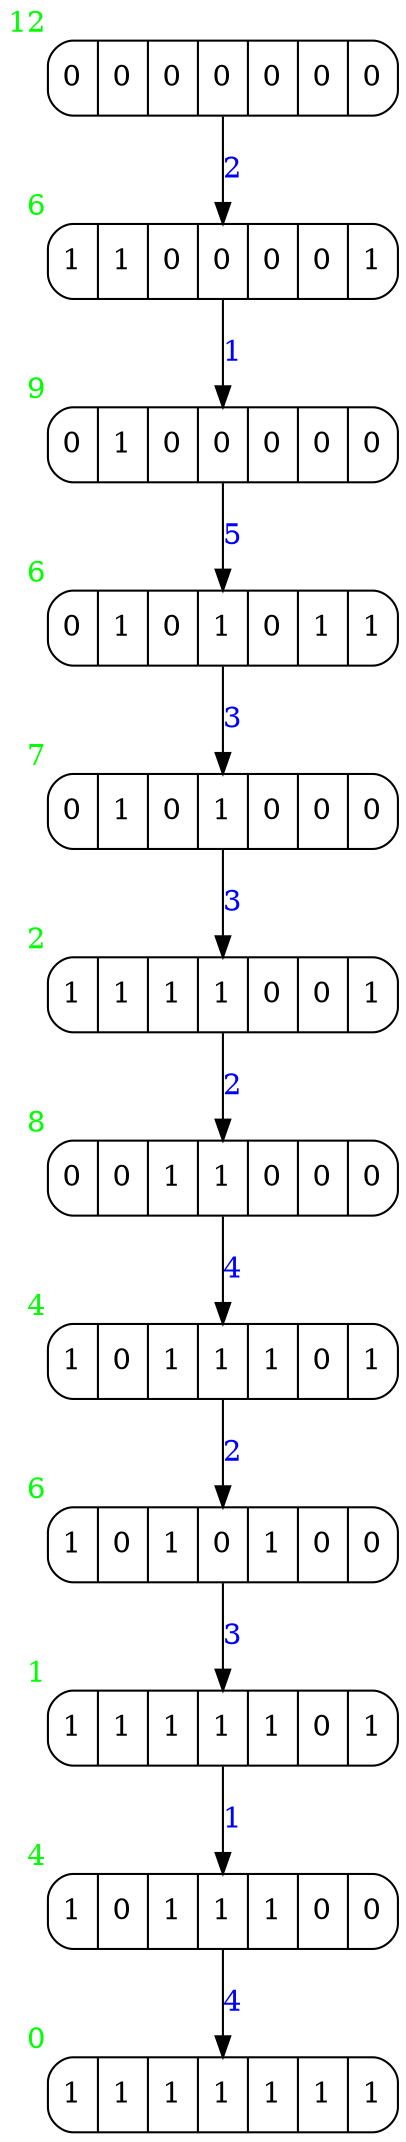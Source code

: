 digraph G {
node [margin=0.1 width=0.5 shape=record style=rounded]
edge[fontcolor=blue]
1183[label=" 1 | 1 | 1 | 1 | 1 | 1 | 1 " xlabel=<<font color="green">0</font>>];
726 -> 1183[label="4"];
726[label=" 1 | 0 | 1 | 1 | 1 | 0 | 0 " xlabel=<<font color="green">4</font>>];
721 -> 726[label="1"];
721[label=" 1 | 1 | 1 | 1 | 1 | 0 | 1 " xlabel=<<font color="green">1</font>>];
434 -> 721[label="3"];
434[label=" 1 | 0 | 1 | 0 | 1 | 0 | 0 " xlabel=<<font color="green">6</font>>];
351 -> 434[label="2"];
351[label=" 1 | 0 | 1 | 1 | 1 | 0 | 1 " xlabel=<<font color="green">4</font>>];
92 -> 351[label="4"];
92[label=" 0 | 0 | 1 | 1 | 0 | 0 | 0 " xlabel=<<font color="green">8</font>>];
91 -> 92[label="2"];
91[label=" 1 | 1 | 1 | 1 | 0 | 0 | 1 " xlabel=<<font color="green">2</font>>];
32 -> 91[label="3"];
32[label=" 0 | 1 | 0 | 1 | 0 | 0 | 0 " xlabel=<<font color="green">7</font>>];
16 -> 32[label="3"];
16[label=" 0 | 1 | 0 | 1 | 0 | 1 | 1 " xlabel=<<font color="green">6</font>>];
10 -> 16[label="5"];
10[label=" 0 | 1 | 0 | 0 | 0 | 0 | 0 " xlabel=<<font color="green">9</font>>];
7 -> 10[label="1"];
7[label=" 1 | 1 | 0 | 0 | 0 | 0 | 1 " xlabel=<<font color="green">6</font>>];
0 -> 7[label="2"];
0[label=" 0 | 0 | 0 | 0 | 0 | 0 | 0 " xlabel=<<font color="green">12</font>>];
}